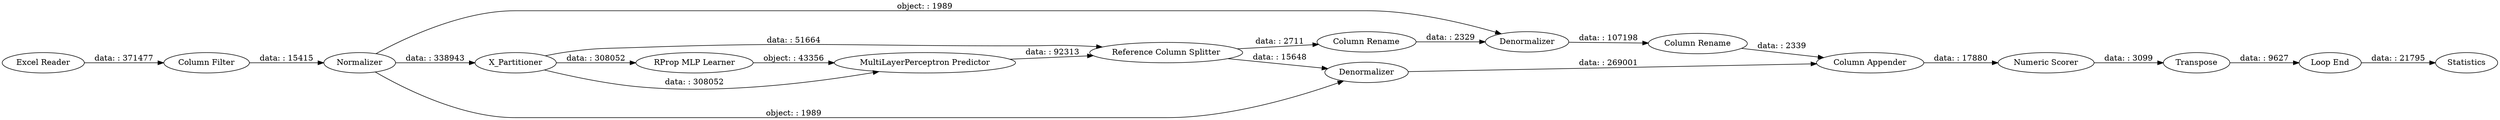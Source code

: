 digraph {
	"7197877146901160076_24" [label="RProp MLP Learner"]
	"7197877146901160076_23" [label="Column Filter"]
	"7197877146901160076_30" [label="Column Rename"]
	"7197877146901160076_81" [label=X_Partitioner]
	"7197877146901160076_29" [label=Denormalizer]
	"7197877146901160076_25" [label="MultiLayerPerceptron Predictor"]
	"7197877146901160076_59" [label=Transpose]
	"7197877146901160076_32" [label="Column Appender"]
	"7197877146901160076_72" [label="Loop End"]
	"7197877146901160076_34" [label="Excel Reader"]
	"7197877146901160076_28" [label=Denormalizer]
	"7197877146901160076_31" [label="Column Rename"]
	"7197877146901160076_26" [label=Normalizer]
	"7197877146901160076_33" [label="Numeric Scorer"]
	"7197877146901160076_27" [label="Reference Column Splitter"]
	"7197877146901160076_80" [label=Statistics]
	"7197877146901160076_27" -> "7197877146901160076_30" [label="data: : 2711"]
	"7197877146901160076_81" -> "7197877146901160076_24" [label="data: : 308052"]
	"7197877146901160076_32" -> "7197877146901160076_33" [label="data: : 17880"]
	"7197877146901160076_81" -> "7197877146901160076_25" [label="data: : 308052"]
	"7197877146901160076_26" -> "7197877146901160076_81" [label="data: : 338943"]
	"7197877146901160076_72" -> "7197877146901160076_80" [label="data: : 21795"]
	"7197877146901160076_25" -> "7197877146901160076_27" [label="data: : 92313"]
	"7197877146901160076_33" -> "7197877146901160076_59" [label="data: : 3099"]
	"7197877146901160076_34" -> "7197877146901160076_23" [label="data: : 371477"]
	"7197877146901160076_26" -> "7197877146901160076_29" [label="object: : 1989"]
	"7197877146901160076_23" -> "7197877146901160076_26" [label="data: : 15415"]
	"7197877146901160076_29" -> "7197877146901160076_31" [label="data: : 107198"]
	"7197877146901160076_31" -> "7197877146901160076_32" [label="data: : 2339"]
	"7197877146901160076_26" -> "7197877146901160076_28" [label="object: : 1989"]
	"7197877146901160076_81" -> "7197877146901160076_27" [label="data: : 51664"]
	"7197877146901160076_28" -> "7197877146901160076_32" [label="data: : 269001"]
	"7197877146901160076_30" -> "7197877146901160076_29" [label="data: : 2329"]
	"7197877146901160076_24" -> "7197877146901160076_25" [label="object: : 43356"]
	"7197877146901160076_59" -> "7197877146901160076_72" [label="data: : 9627"]
	"7197877146901160076_27" -> "7197877146901160076_28" [label="data: : 15648"]
	rankdir=LR
}
